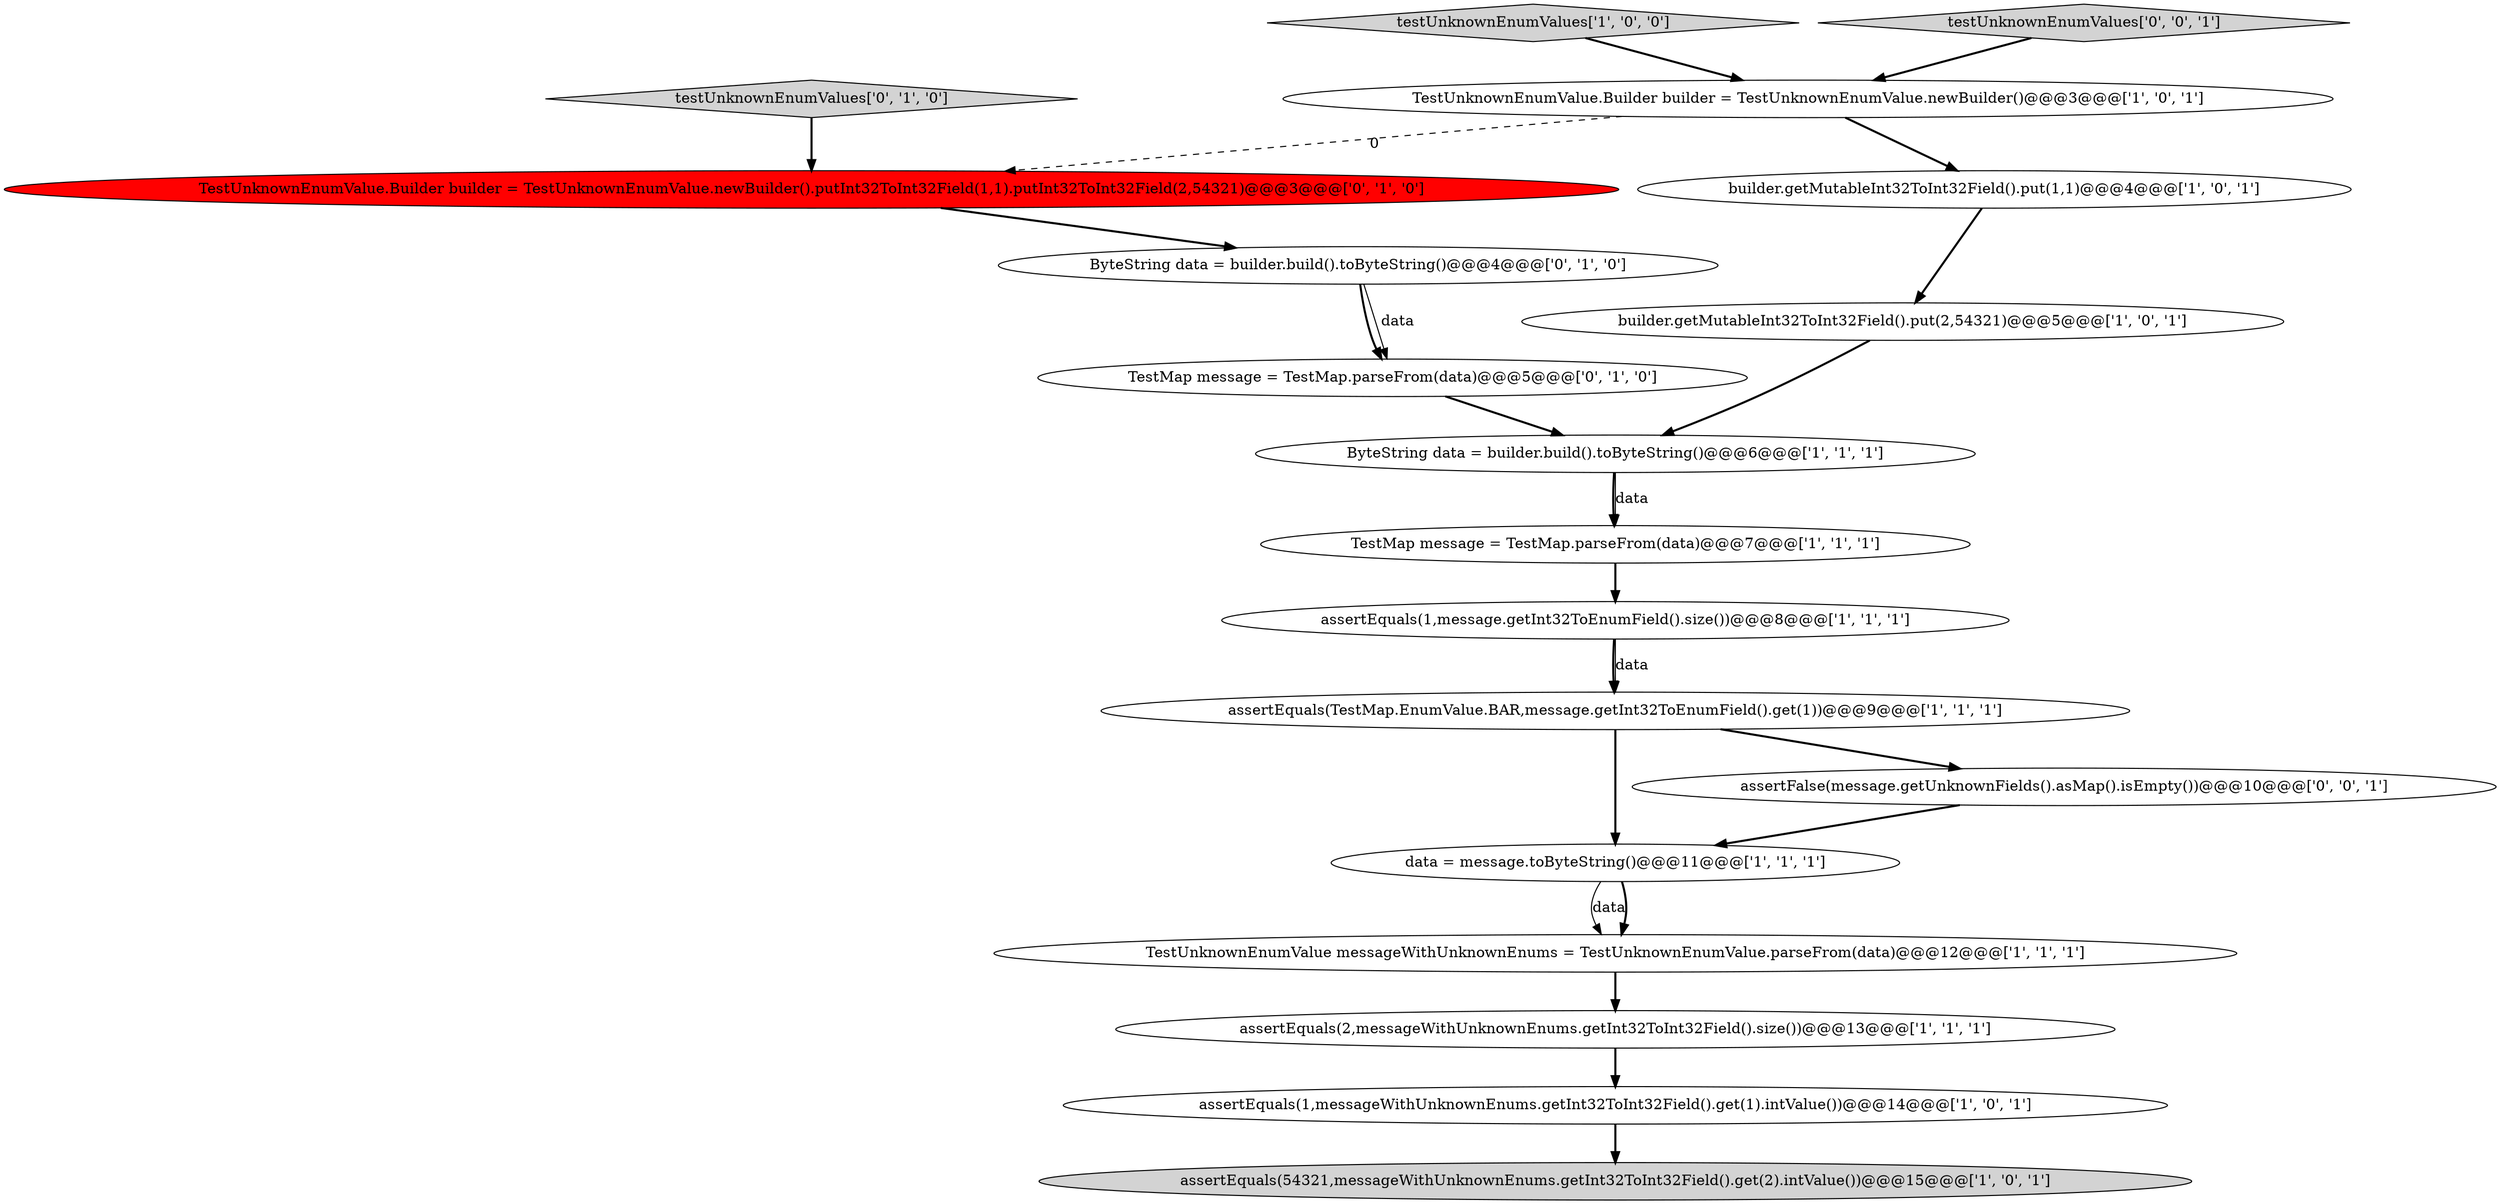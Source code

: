 digraph {
10 [style = filled, label = "data = message.toByteString()@@@11@@@['1', '1', '1']", fillcolor = white, shape = ellipse image = "AAA0AAABBB1BBB"];
13 [style = filled, label = "TestUnknownEnumValue.Builder builder = TestUnknownEnumValue.newBuilder().putInt32ToInt32Field(1,1).putInt32ToInt32Field(2,54321)@@@3@@@['0', '1', '0']", fillcolor = red, shape = ellipse image = "AAA1AAABBB2BBB"];
14 [style = filled, label = "TestMap message = TestMap.parseFrom(data)@@@5@@@['0', '1', '0']", fillcolor = white, shape = ellipse image = "AAA0AAABBB2BBB"];
16 [style = filled, label = "testUnknownEnumValues['0', '1', '0']", fillcolor = lightgray, shape = diamond image = "AAA0AAABBB2BBB"];
3 [style = filled, label = "testUnknownEnumValues['1', '0', '0']", fillcolor = lightgray, shape = diamond image = "AAA0AAABBB1BBB"];
6 [style = filled, label = "assertEquals(1,message.getInt32ToEnumField().size())@@@8@@@['1', '1', '1']", fillcolor = white, shape = ellipse image = "AAA0AAABBB1BBB"];
7 [style = filled, label = "assertEquals(54321,messageWithUnknownEnums.getInt32ToInt32Field().get(2).intValue())@@@15@@@['1', '0', '1']", fillcolor = lightgray, shape = ellipse image = "AAA0AAABBB1BBB"];
2 [style = filled, label = "TestUnknownEnumValue messageWithUnknownEnums = TestUnknownEnumValue.parseFrom(data)@@@12@@@['1', '1', '1']", fillcolor = white, shape = ellipse image = "AAA0AAABBB1BBB"];
4 [style = filled, label = "assertEquals(TestMap.EnumValue.BAR,message.getInt32ToEnumField().get(1))@@@9@@@['1', '1', '1']", fillcolor = white, shape = ellipse image = "AAA0AAABBB1BBB"];
18 [style = filled, label = "testUnknownEnumValues['0', '0', '1']", fillcolor = lightgray, shape = diamond image = "AAA0AAABBB3BBB"];
8 [style = filled, label = "TestUnknownEnumValue.Builder builder = TestUnknownEnumValue.newBuilder()@@@3@@@['1', '0', '1']", fillcolor = white, shape = ellipse image = "AAA0AAABBB1BBB"];
15 [style = filled, label = "ByteString data = builder.build().toByteString()@@@4@@@['0', '1', '0']", fillcolor = white, shape = ellipse image = "AAA0AAABBB2BBB"];
17 [style = filled, label = "assertFalse(message.getUnknownFields().asMap().isEmpty())@@@10@@@['0', '0', '1']", fillcolor = white, shape = ellipse image = "AAA0AAABBB3BBB"];
12 [style = filled, label = "ByteString data = builder.build().toByteString()@@@6@@@['1', '1', '1']", fillcolor = white, shape = ellipse image = "AAA0AAABBB1BBB"];
11 [style = filled, label = "builder.getMutableInt32ToInt32Field().put(1,1)@@@4@@@['1', '0', '1']", fillcolor = white, shape = ellipse image = "AAA0AAABBB1BBB"];
1 [style = filled, label = "TestMap message = TestMap.parseFrom(data)@@@7@@@['1', '1', '1']", fillcolor = white, shape = ellipse image = "AAA0AAABBB1BBB"];
5 [style = filled, label = "assertEquals(1,messageWithUnknownEnums.getInt32ToInt32Field().get(1).intValue())@@@14@@@['1', '0', '1']", fillcolor = white, shape = ellipse image = "AAA0AAABBB1BBB"];
0 [style = filled, label = "builder.getMutableInt32ToInt32Field().put(2,54321)@@@5@@@['1', '0', '1']", fillcolor = white, shape = ellipse image = "AAA0AAABBB1BBB"];
9 [style = filled, label = "assertEquals(2,messageWithUnknownEnums.getInt32ToInt32Field().size())@@@13@@@['1', '1', '1']", fillcolor = white, shape = ellipse image = "AAA0AAABBB1BBB"];
4->10 [style = bold, label=""];
17->10 [style = bold, label=""];
16->13 [style = bold, label=""];
4->17 [style = bold, label=""];
10->2 [style = solid, label="data"];
15->14 [style = bold, label=""];
15->14 [style = solid, label="data"];
0->12 [style = bold, label=""];
2->9 [style = bold, label=""];
12->1 [style = bold, label=""];
8->13 [style = dashed, label="0"];
6->4 [style = bold, label=""];
11->0 [style = bold, label=""];
1->6 [style = bold, label=""];
3->8 [style = bold, label=""];
14->12 [style = bold, label=""];
6->4 [style = solid, label="data"];
9->5 [style = bold, label=""];
5->7 [style = bold, label=""];
10->2 [style = bold, label=""];
18->8 [style = bold, label=""];
13->15 [style = bold, label=""];
8->11 [style = bold, label=""];
12->1 [style = solid, label="data"];
}

